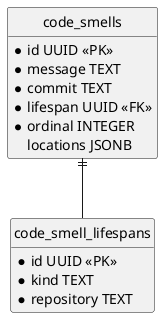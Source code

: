 @startuml Database
hide circle
hide empty members

entity code_smell_lifespans {
  *id UUID <<PK>>
  *kind TEXT
  *repository TEXT
}

entity code_smells {
  *id UUID <<PK>>
  *message TEXT
  *commit TEXT
  *lifespan UUID <<FK>>
  *ordinal INTEGER
  locations JSONB
}

code_smells ||-- code_smell_lifespans

' entity file_links {
'   *from_path TEXT
'   *from_commit TEXT
'   *from_start_line INTEGER
'   *from_end_line INTEGER
'   *from_start_character INTEGER
'   *from_end_character INTEGER
'   *to_path TEXT
'   *to_commit TEXT
'   *to_start_line INTEGER
'   *to_end_line INTEGER
'   *to_start_character INTEGER
'   *to_end_character INTEGER
' }

@enduml
